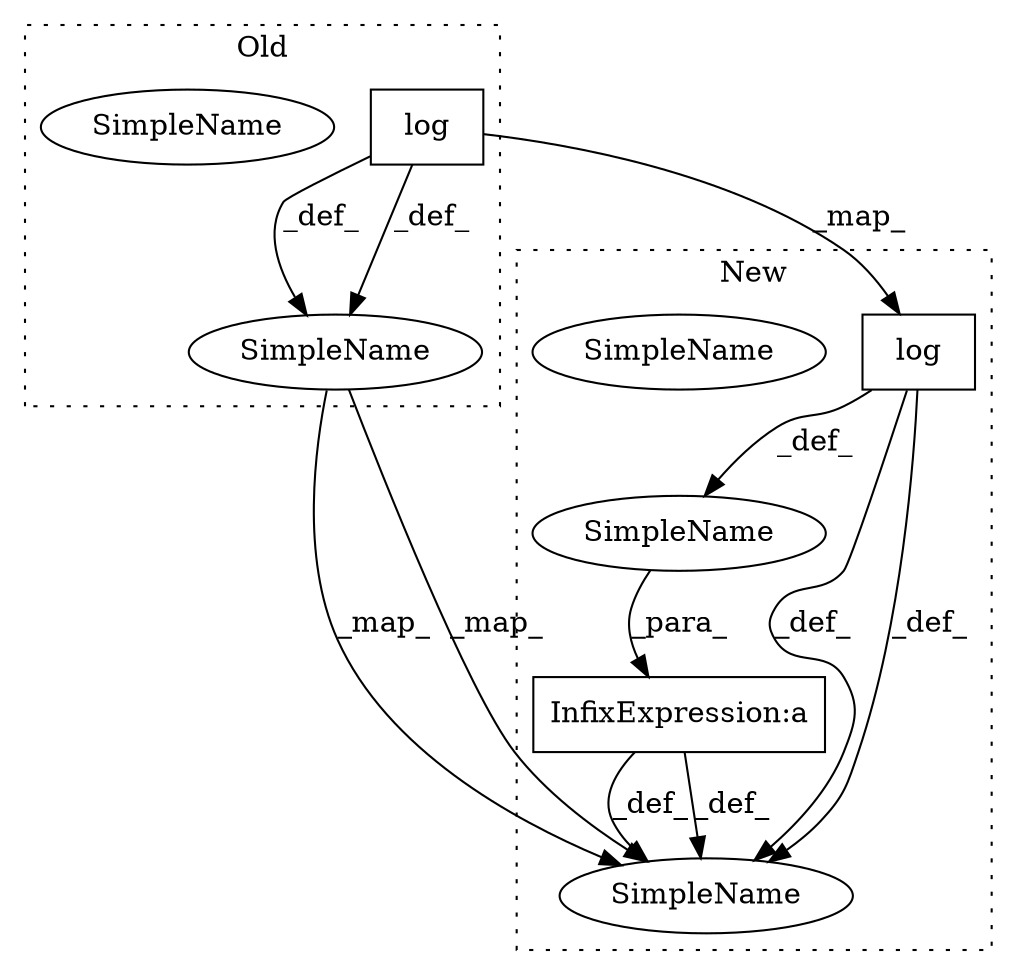 digraph G {
subgraph cluster0 {
1 [label="log" a="32" s="498,507" l="4,1" shape="box"];
5 [label="SimpleName" a="42" s="622" l="7" shape="ellipse"];
8 [label="SimpleName" a="42" s="622" l="7" shape="ellipse"];
label = "Old";
style="dotted";
}
subgraph cluster1 {
2 [label="log" a="32" s="499,508" l="4,1" shape="box"];
3 [label="SimpleName" a="42" s="" l="" shape="ellipse"];
4 [label="InfixExpression:a" a="27" s="509" l="3" shape="box"];
6 [label="SimpleName" a="42" s="628" l="7" shape="ellipse"];
7 [label="SimpleName" a="42" s="628" l="7" shape="ellipse"];
label = "New";
style="dotted";
}
1 -> 2 [label="_map_"];
1 -> 8 [label="_def_"];
1 -> 8 [label="_def_"];
2 -> 7 [label="_def_"];
2 -> 7 [label="_def_"];
2 -> 3 [label="_def_"];
3 -> 4 [label="_para_"];
4 -> 7 [label="_def_"];
4 -> 7 [label="_def_"];
8 -> 7 [label="_map_"];
8 -> 7 [label="_map_"];
}